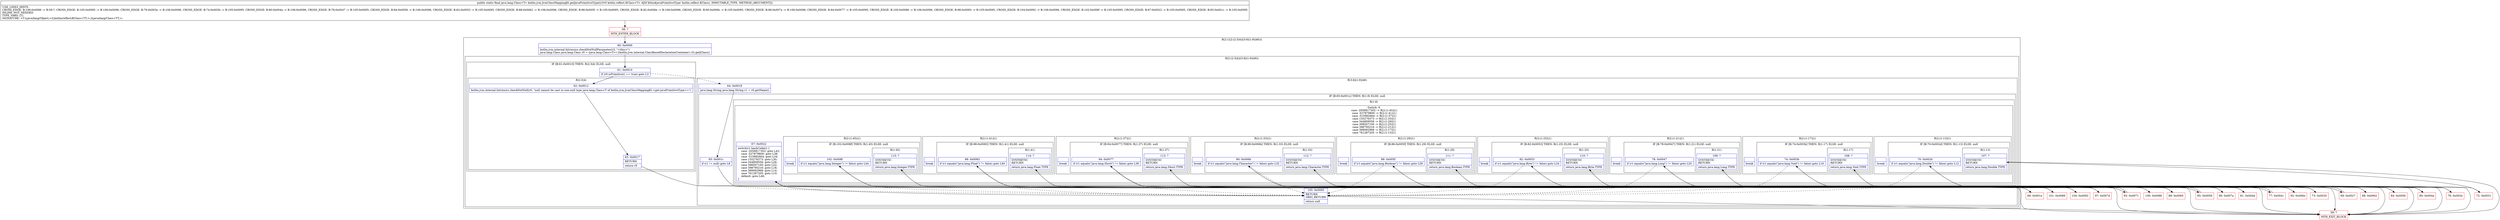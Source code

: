 digraph "CFG forkotlin.jvm.JvmClassMappingKt.getJavaPrimitiveType(Lkotlin\/reflect\/KClass;)Ljava\/lang\/Class;" {
subgraph cluster_Region_699704381 {
label = "R(2:1|(2:(2:3|4)|(3:6|(1:9)|46)))";
node [shape=record,color=blue];
Node_60 [shape=record,label="{60\:\ 0x0000|kotlin.jvm.internal.Intrinsics.checkNotNullParameter(r3, \"\<this\>\")\ljava.lang.Class java.lang.Class r0 = (java.lang.Class\<T\>) ((kotlin.jvm.internal.ClassBasedDeclarationContainer) r3).getJClass()\l}"];
subgraph cluster_Region_1411402488 {
label = "R(2:(2:3|4)|(3:6|(1:9)|46))";
node [shape=record,color=blue];
subgraph cluster_IfRegion_513091536 {
label = "IF [B:61:0x0010] THEN: R(2:3|4) ELSE: null";
node [shape=record,color=blue];
Node_61 [shape=record,label="{61\:\ 0x0010|if (r0.isPrimitive() == true) goto L3\l}"];
subgraph cluster_Region_895308689 {
label = "R(2:3|4)";
node [shape=record,color=blue];
Node_62 [shape=record,label="{62\:\ 0x0012|kotlin.jvm.internal.Intrinsics.checkNotNull(r0, \"null cannot be cast to non\-null type java.lang.Class\<T of kotlin.jvm.JvmClassMappingKt.\<get\-javaPrimitiveType\>\>\")\l}"];
Node_63 [shape=record,label="{63\:\ 0x0017|RETURN\l|return r0\l}"];
}
}
subgraph cluster_Region_211672791 {
label = "R(3:6|(1:9)|46)";
node [shape=record,color=blue];
Node_64 [shape=record,label="{64\:\ 0x0018|java.lang.String java.lang.String r1 = r0.getName()\l}"];
subgraph cluster_IfRegion_8656437 {
label = "IF [B:65:0x001c] THEN: R(1:9) ELSE: null";
node [shape=record,color=blue];
Node_65 [shape=record,label="{65\:\ 0x001c|if (r1 != null) goto L8\l}"];
subgraph cluster_Region_547410328 {
label = "R(1:9)";
node [shape=record,color=blue];
subgraph cluster_SwitchRegion_932715090 {
label = "Switch: 9
 case -2056817302 -> R(2:(1:45)|1)
 case -527879800 -> R(2:(1:41)|1)
 case -515992664 -> R(2:(1:37)|1)
 case 155276373 -> R(2:(1:33)|1)
 case 344809556 -> R(2:(1:29)|1)
 case 398507100 -> R(2:(1:25)|1)
 case 398795216 -> R(2:(1:21)|1)
 case 399092968 -> R(2:(1:17)|1)
 case 761287205 -> R(2:(1:13)|1)";
node [shape=record,color=blue];
Node_67 [shape=record,label="{67\:\ 0x0022|switch(r1.hashCode()) \{\l    case \-2056817302: goto L42;\l    case \-527879800: goto L38;\l    case \-515992664: goto L34;\l    case 155276373: goto L30;\l    case 344809556: goto L26;\l    case 398507100: goto L22;\l    case 398795216: goto L18;\l    case 399092968: goto L14;\l    case 761287205: goto L10;\l    default: goto L46;\l\}\l}"];
subgraph cluster_Region_698011035 {
label = "R(2:(1:45)|1)";
node [shape=record,color=blue];
subgraph cluster_IfRegion_1753618155 {
label = "IF [B:102:0x008f] THEN: R(1:45) ELSE: null";
node [shape=record,color=blue];
Node_102 [shape=record,label="{102\:\ 0x008f|if (r1.equals(\"java.lang.Integer\") != false) goto L44\l}"];
subgraph cluster_Region_1701933096 {
label = "R(1:45)";
node [shape=record,color=blue];
Node_115 [shape=record,label="{115\:\ ?|SYNTHETIC\lRETURN\l|return java.lang.Integer.TYPE\l}"];
}
}
Node_InsnContainer_869302772 [shape=record,label="{|break\l}"];
}
subgraph cluster_Region_358263303 {
label = "R(2:(1:41)|1)";
node [shape=record,color=blue];
subgraph cluster_IfRegion_177149514 {
label = "IF [B:98:0x0083] THEN: R(1:41) ELSE: null";
node [shape=record,color=blue];
Node_98 [shape=record,label="{98\:\ 0x0083|if (r1.equals(\"java.lang.Float\") != false) goto L40\l}"];
subgraph cluster_Region_1792232226 {
label = "R(1:41)";
node [shape=record,color=blue];
Node_114 [shape=record,label="{114\:\ ?|SYNTHETIC\lRETURN\l|return java.lang.Float.TYPE\l}"];
}
}
Node_InsnContainer_80578144 [shape=record,label="{|break\l}"];
}
subgraph cluster_Region_858089516 {
label = "R(2:(1:37)|1)";
node [shape=record,color=blue];
subgraph cluster_IfRegion_714775696 {
label = "IF [B:94:0x0077] THEN: R(1:37) ELSE: null";
node [shape=record,color=blue];
Node_94 [shape=record,label="{94\:\ 0x0077|if (r1.equals(\"java.lang.Short\") != false) goto L36\l}"];
subgraph cluster_Region_1945102045 {
label = "R(1:37)";
node [shape=record,color=blue];
Node_113 [shape=record,label="{113\:\ ?|SYNTHETIC\lRETURN\l|return java.lang.Short.TYPE\l}"];
}
}
Node_InsnContainer_60111321 [shape=record,label="{|break\l}"];
}
subgraph cluster_Region_1803768141 {
label = "R(2:(1:33)|1)";
node [shape=record,color=blue];
subgraph cluster_IfRegion_1571248411 {
label = "IF [B:90:0x006b] THEN: R(1:33) ELSE: null";
node [shape=record,color=blue];
Node_90 [shape=record,label="{90\:\ 0x006b|if (r1.equals(\"java.lang.Character\") != false) goto L32\l}"];
subgraph cluster_Region_1937715225 {
label = "R(1:33)";
node [shape=record,color=blue];
Node_112 [shape=record,label="{112\:\ ?|SYNTHETIC\lRETURN\l|return java.lang.Character.TYPE\l}"];
}
}
Node_InsnContainer_2141911461 [shape=record,label="{|break\l}"];
}
subgraph cluster_Region_1440435320 {
label = "R(2:(1:29)|1)";
node [shape=record,color=blue];
subgraph cluster_IfRegion_97398026 {
label = "IF [B:86:0x005f] THEN: R(1:29) ELSE: null";
node [shape=record,color=blue];
Node_86 [shape=record,label="{86\:\ 0x005f|if (r1.equals(\"java.lang.Boolean\") != false) goto L28\l}"];
subgraph cluster_Region_614688439 {
label = "R(1:29)";
node [shape=record,color=blue];
Node_111 [shape=record,label="{111\:\ ?|SYNTHETIC\lRETURN\l|return java.lang.Boolean.TYPE\l}"];
}
}
Node_InsnContainer_777418178 [shape=record,label="{|break\l}"];
}
subgraph cluster_Region_110745212 {
label = "R(2:(1:25)|1)";
node [shape=record,color=blue];
subgraph cluster_IfRegion_2004965055 {
label = "IF [B:82:0x0053] THEN: R(1:25) ELSE: null";
node [shape=record,color=blue];
Node_82 [shape=record,label="{82\:\ 0x0053|if (r1.equals(\"java.lang.Byte\") != false) goto L24\l}"];
subgraph cluster_Region_154067547 {
label = "R(1:25)";
node [shape=record,color=blue];
Node_110 [shape=record,label="{110\:\ ?|SYNTHETIC\lRETURN\l|return java.lang.Byte.TYPE\l}"];
}
}
Node_InsnContainer_906472215 [shape=record,label="{|break\l}"];
}
subgraph cluster_Region_736239728 {
label = "R(2:(1:21)|1)";
node [shape=record,color=blue];
subgraph cluster_IfRegion_151075523 {
label = "IF [B:78:0x0047] THEN: R(1:21) ELSE: null";
node [shape=record,color=blue];
Node_78 [shape=record,label="{78\:\ 0x0047|if (r1.equals(\"java.lang.Long\") != false) goto L20\l}"];
subgraph cluster_Region_1660954950 {
label = "R(1:21)";
node [shape=record,color=blue];
Node_109 [shape=record,label="{109\:\ ?|SYNTHETIC\lRETURN\l|return java.lang.Long.TYPE\l}"];
}
}
Node_InsnContainer_490873671 [shape=record,label="{|break\l}"];
}
subgraph cluster_Region_378957035 {
label = "R(2:(1:17)|1)";
node [shape=record,color=blue];
subgraph cluster_IfRegion_1846134137 {
label = "IF [B:74:0x003b] THEN: R(1:17) ELSE: null";
node [shape=record,color=blue];
Node_74 [shape=record,label="{74\:\ 0x003b|if (r1.equals(\"java.lang.Void\") != false) goto L16\l}"];
subgraph cluster_Region_751648745 {
label = "R(1:17)";
node [shape=record,color=blue];
Node_108 [shape=record,label="{108\:\ ?|SYNTHETIC\lRETURN\l|return java.lang.Void.TYPE\l}"];
}
}
Node_InsnContainer_1323657519 [shape=record,label="{|break\l}"];
}
subgraph cluster_Region_1118905263 {
label = "R(2:(1:13)|1)";
node [shape=record,color=blue];
subgraph cluster_IfRegion_450560975 {
label = "IF [B:70:0x002d] THEN: R(1:13) ELSE: null";
node [shape=record,color=blue];
Node_70 [shape=record,label="{70\:\ 0x002d|if (r1.equals(\"java.lang.Double\") != false) goto L12\l}"];
subgraph cluster_Region_1734733350 {
label = "R(1:13)";
node [shape=record,color=blue];
Node_107 [shape=record,label="{107\:\ ?|SYNTHETIC\lRETURN\l|return java.lang.Double.TYPE\l}"];
}
}
Node_InsnContainer_571647828 [shape=record,label="{|break\l}"];
}
}
}
}
Node_105 [shape=record,label="{105\:\ 0x0095|RETURN\lORIG_RETURN\l|return null\l}"];
}
}
}
Node_58 [shape=record,color=red,label="{58\:\ ?|MTH_ENTER_BLOCK\l}"];
Node_59 [shape=record,color=red,label="{59\:\ ?|MTH_EXIT_BLOCK\l}"];
Node_66 [shape=record,color=red,label="{66\:\ 0x001e}"];
Node_69 [shape=record,color=red,label="{69\:\ 0x0027}"];
Node_72 [shape=record,color=red,label="{72\:\ 0x0031}"];
Node_73 [shape=record,color=red,label="{73\:\ 0x0035}"];
Node_76 [shape=record,color=red,label="{76\:\ 0x003e}"];
Node_77 [shape=record,color=red,label="{77\:\ 0x0041}"];
Node_80 [shape=record,color=red,label="{80\:\ 0x004a}"];
Node_81 [shape=record,color=red,label="{81\:\ 0x004d}"];
Node_84 [shape=record,color=red,label="{84\:\ 0x0056}"];
Node_85 [shape=record,color=red,label="{85\:\ 0x0059}"];
Node_88 [shape=record,color=red,label="{88\:\ 0x0062}"];
Node_89 [shape=record,color=red,label="{89\:\ 0x0065}"];
Node_92 [shape=record,color=red,label="{92\:\ 0x006e}"];
Node_93 [shape=record,color=red,label="{93\:\ 0x0071}"];
Node_96 [shape=record,color=red,label="{96\:\ 0x007a}"];
Node_97 [shape=record,color=red,label="{97\:\ 0x007d}"];
Node_100 [shape=record,color=red,label="{100\:\ 0x0086}"];
Node_101 [shape=record,color=red,label="{101\:\ 0x0089}"];
Node_104 [shape=record,color=red,label="{104\:\ 0x0092}"];
MethodNode[shape=record,label="{public static final java.lang.Class\<T\> kotlin.jvm.JvmClassMappingKt.getJavaPrimitiveType((r3v0 kotlin.reflect.KClass\<T\> A[D('$this$javaPrimitiveType' kotlin.reflect.KClass), IMMUTABLE_TYPE, METHOD_ARGUMENT]))  | USE_LINES_HINTS\lCROSS_EDGE: B:106:0x0096 \-\> B:59:?, CROSS_EDGE: B:105:0x0095 \-\> B:106:0x0096, CROSS_EDGE: B:76:0x003e \-\> B:106:0x0096, CROSS_EDGE: B:74:0x003b \-\> B:105:0x0095, CROSS_EDGE: B:80:0x004a \-\> B:106:0x0096, CROSS_EDGE: B:78:0x0047 \-\> B:105:0x0095, CROSS_EDGE: B:84:0x0056 \-\> B:106:0x0096, CROSS_EDGE: B:82:0x0053 \-\> B:105:0x0095, CROSS_EDGE: B:88:0x0062 \-\> B:106:0x0096, CROSS_EDGE: B:86:0x005f \-\> B:105:0x0095, CROSS_EDGE: B:92:0x006e \-\> B:106:0x0096, CROSS_EDGE: B:90:0x006b \-\> B:105:0x0095, CROSS_EDGE: B:96:0x007a \-\> B:106:0x0096, CROSS_EDGE: B:94:0x0077 \-\> B:105:0x0095, CROSS_EDGE: B:100:0x0086 \-\> B:106:0x0096, CROSS_EDGE: B:98:0x0083 \-\> B:105:0x0095, CROSS_EDGE: B:104:0x0092 \-\> B:106:0x0096, CROSS_EDGE: B:102:0x008f \-\> B:105:0x0095, CROSS_EDGE: B:67:0x0022 \-\> B:105:0x0095, CROSS_EDGE: B:65:0x001c \-\> B:105:0x0095\lINLINE_NOT_NEEDED\lTYPE_VARS: [T]\lSIGNATURE: \<T:Ljava\/lang\/Object;\>(Lkotlin\/reflect\/KClass\<TT;\>;)Ljava\/lang\/Class\<TT;\>;\l}"];
MethodNode -> Node_58;Node_60 -> Node_61;
Node_61 -> Node_62;
Node_61 -> Node_64[style=dashed];
Node_62 -> Node_63;
Node_63 -> Node_59;
Node_64 -> Node_65;
Node_65 -> Node_66;
Node_65 -> Node_105[style=dashed];
Node_67 -> Node_69;
Node_67 -> Node_73;
Node_67 -> Node_77;
Node_67 -> Node_81;
Node_67 -> Node_85;
Node_67 -> Node_89;
Node_67 -> Node_93;
Node_67 -> Node_97;
Node_67 -> Node_101;
Node_67 -> Node_105;
Node_102 -> Node_104;
Node_102 -> Node_105[style=dashed];
Node_115 -> Node_59;
Node_98 -> Node_100;
Node_98 -> Node_105[style=dashed];
Node_114 -> Node_59;
Node_94 -> Node_96;
Node_94 -> Node_105[style=dashed];
Node_113 -> Node_59;
Node_90 -> Node_92;
Node_90 -> Node_105[style=dashed];
Node_112 -> Node_59;
Node_86 -> Node_88;
Node_86 -> Node_105[style=dashed];
Node_111 -> Node_59;
Node_82 -> Node_84;
Node_82 -> Node_105[style=dashed];
Node_110 -> Node_59;
Node_78 -> Node_80;
Node_78 -> Node_105[style=dashed];
Node_109 -> Node_59;
Node_74 -> Node_76;
Node_74 -> Node_105[style=dashed];
Node_108 -> Node_59;
Node_70 -> Node_72;
Node_70 -> Node_105[style=dashed];
Node_107 -> Node_59;
Node_105 -> Node_59;
Node_58 -> Node_60;
Node_66 -> Node_67;
Node_69 -> Node_70;
Node_72 -> Node_107;
Node_73 -> Node_74;
Node_76 -> Node_108;
Node_77 -> Node_78;
Node_80 -> Node_109;
Node_81 -> Node_82;
Node_84 -> Node_110;
Node_85 -> Node_86;
Node_88 -> Node_111;
Node_89 -> Node_90;
Node_92 -> Node_112;
Node_93 -> Node_94;
Node_96 -> Node_113;
Node_97 -> Node_98;
Node_100 -> Node_114;
Node_101 -> Node_102;
Node_104 -> Node_115;
}

